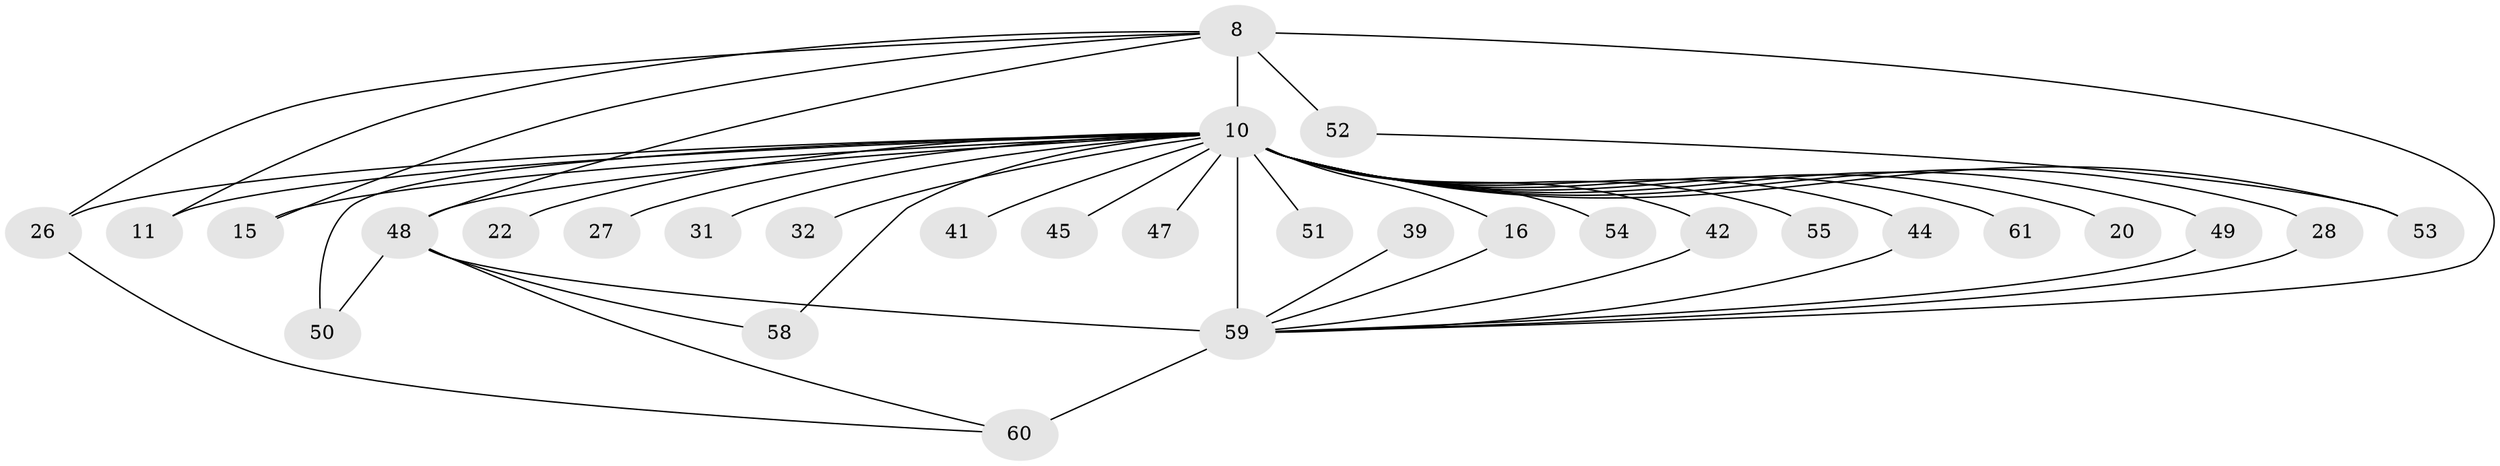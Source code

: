 // original degree distribution, {13: 0.04918032786885246, 16: 0.01639344262295082, 22: 0.01639344262295082, 23: 0.03278688524590164, 15: 0.01639344262295082, 11: 0.01639344262295082, 20: 0.01639344262295082, 2: 0.5901639344262295, 4: 0.06557377049180328, 3: 0.14754098360655737, 5: 0.03278688524590164}
// Generated by graph-tools (version 1.1) at 2025/47/03/04/25 21:47:06]
// undirected, 30 vertices, 45 edges
graph export_dot {
graph [start="1"]
  node [color=gray90,style=filled];
  8 [super="+1"];
  10 [super="+9+5"];
  11;
  15;
  16;
  20;
  22;
  26 [super="+12"];
  27;
  28;
  31;
  32;
  39;
  41;
  42 [super="+33"];
  44 [super="+24"];
  45;
  47;
  48 [super="+6+46"];
  49;
  50 [super="+13+35"];
  51;
  52;
  53;
  54 [super="+38"];
  55;
  58;
  59 [super="+43+23+29+57"];
  60 [super="+30"];
  61;
  8 -- 10 [weight=8];
  8 -- 52 [weight=2];
  8 -- 11;
  8 -- 15;
  8 -- 26;
  8 -- 48 [weight=4];
  8 -- 59 [weight=5];
  10 -- 15;
  10 -- 22 [weight=2];
  10 -- 27 [weight=2];
  10 -- 28;
  10 -- 31 [weight=2];
  10 -- 51 [weight=2];
  10 -- 54 [weight=3];
  10 -- 11;
  10 -- 32;
  10 -- 47 [weight=2];
  10 -- 49;
  10 -- 53;
  10 -- 16;
  10 -- 20;
  10 -- 26 [weight=2];
  10 -- 41;
  10 -- 42 [weight=2];
  10 -- 44;
  10 -- 45;
  10 -- 48 [weight=11];
  10 -- 55;
  10 -- 58;
  10 -- 61 [weight=2];
  10 -- 50 [weight=3];
  10 -- 59 [weight=17];
  16 -- 59;
  26 -- 60;
  28 -- 59;
  39 -- 59 [weight=2];
  42 -- 59;
  44 -- 59 [weight=2];
  48 -- 50;
  48 -- 58;
  48 -- 59 [weight=8];
  48 -- 60;
  49 -- 59;
  52 -- 53;
  59 -- 60 [weight=2];
}
